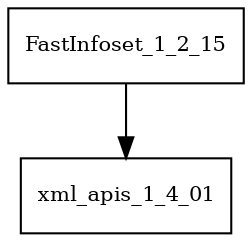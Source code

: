 digraph FastInfoset_1_2_15_dependencies {
  node [shape = box, fontsize=10.0];
  FastInfoset_1_2_15 -> xml_apis_1_4_01;
}
